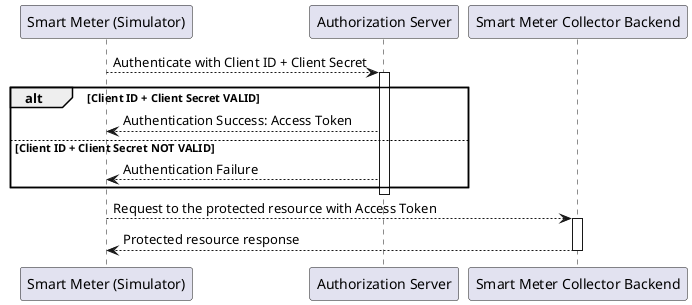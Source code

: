 @startuml fig_02
"Smart Meter (Simulator)" --> "Authorization Server": Authenticate with Client ID + Client Secret
activate "Authorization Server"
alt Client ID + Client Secret VALID
    "Authorization Server" --> "Smart Meter (Simulator)": Authentication Success: Access Token
else Client ID + Client Secret NOT VALID
    "Authorization Server" --> "Smart Meter (Simulator)":  Authentication Failure
end
deactivate "Authorization Server"
"Smart Meter (Simulator)" --> "Smart Meter Collector Backend": Request to the protected resource with Access Token
activate "Smart Meter Collector Backend"
"Smart Meter Collector Backend" --> "Smart Meter (Simulator)": Protected resource response
deactivate "Smart Meter Collector Backend"
@enduml